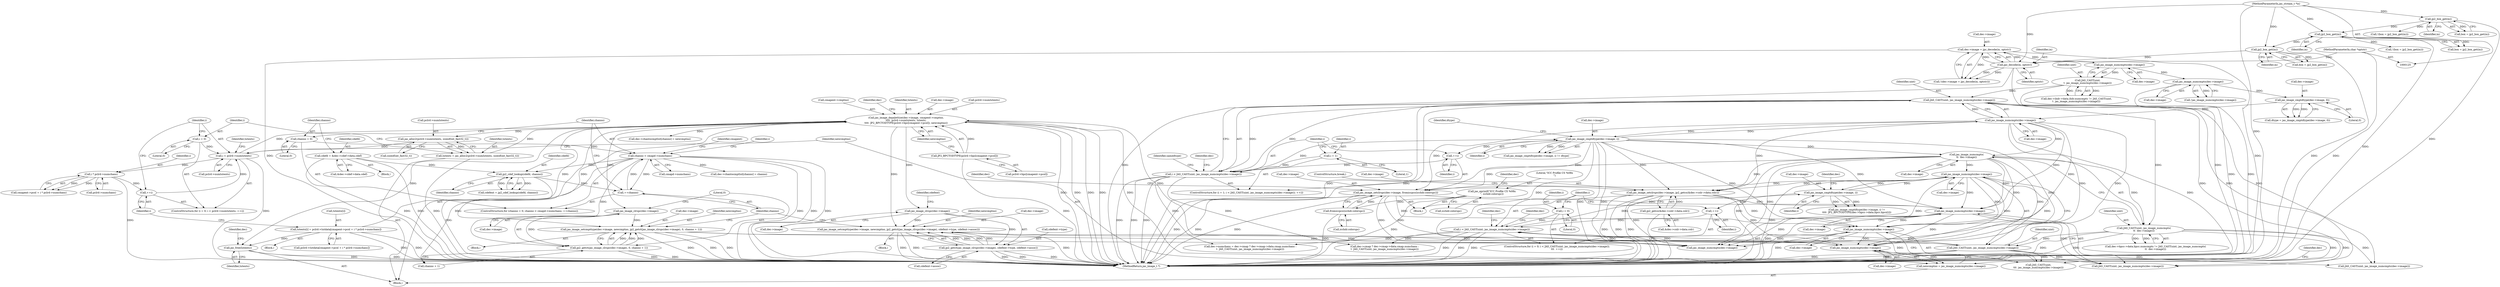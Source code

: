 digraph "0_jasper_e24bdc716c3327b067c551bc6cfb97fd2370358d_0@API" {
"1000998" [label="(Call,jas_free(lutents))"];
"1000971" [label="(Call,jas_image_depalettize(dec->image, cmapent->cmptno,\n\t\t\t\t  pclrd->numlutents, lutents,\n\t\t\t\t  JP2_BPCTODTYPE(pclrd->bpc[cmapent->pcol]), newcmptno))"];
"1000967" [label="(Call,jas_image_numcmpts(dec->image))"];
"1000601" [label="(Call,jas_image_setclrspc(dec->image, jp2_getcs(&dec->colr->data.colr)))"];
"1000528" [label="(Call,jas_image_numcmpts(\n\t\t  dec->image))"];
"1000441" [label="(Call,jas_image_numcmpts(dec->image))"];
"1000450" [label="(Call,jas_image_cmptdtype(dec->image, i))"];
"1000437" [label="(Call,i < JAS_CAST(uint, jas_image_numcmpts(dec->image)))"];
"1000445" [label="(Call,++i)"];
"1000434" [label="(Call,i = 1)"];
"1000439" [label="(Call,JAS_CAST(uint, jas_image_numcmpts(dec->image)))"];
"1000404" [label="(Call,JAS_CAST(uint,\n\t  jas_image_numcmpts(dec->image)))"];
"1000406" [label="(Call,jas_image_numcmpts(dec->image))"];
"1000373" [label="(Call,dec->image = jpc_decode(in, optstr))"];
"1000377" [label="(Call,jpc_decode(in, optstr))"];
"1000231" [label="(Call,jp2_box_get(in))"];
"1000206" [label="(Call,jp2_box_get(in))"];
"1000167" [label="(Call,jp2_box_get(in))"];
"1000126" [label="(MethodParameterIn,jas_stream_t *in)"];
"1000127" [label="(MethodParameterIn,char *optstr)"];
"1000428" [label="(Call,jas_image_cmptdtype(dec->image, 0))"];
"1000415" [label="(Call,jas_image_numcmpts(dec->image))"];
"1000547" [label="(Call,jas_image_numcmpts(dec->image))"];
"1000556" [label="(Call,jas_image_cmptdtype(dec->image, i))"];
"1000543" [label="(Call,i < JAS_CAST(uint, jas_image_numcmpts(dec->image)))"];
"1000551" [label="(Call,++i)"];
"1000540" [label="(Call,i = 0)"];
"1000545" [label="(Call,JAS_CAST(uint, jas_image_numcmpts(dec->image)))"];
"1000526" [label="(Call,JAS_CAST(uint, jas_image_numcmpts(\n\t\t  dec->image)))"];
"1000605" [label="(Call,jp2_getcs(&dec->colr->data.colr))"];
"1001015" [label="(Call,jas_image_setcmpttype(dec->image, newcmptno, jp2_getct(jas_image_clrspc(dec->image), cdefent->type, cdefent->assoc)))"];
"1001021" [label="(Call,jas_image_clrspc(dec->image))"];
"1001020" [label="(Call,jp2_getct(jas_image_clrspc(dec->image), cdefent->type, cdefent->assoc))"];
"1000739" [label="(Call,jas_image_numcmpts(dec->image))"];
"1000653" [label="(Call,jas_image_setclrspc(dec->image, fromiccpcs(icchdr.colorspc)))"];
"1000657" [label="(Call,fromiccpcs(icchdr.colorspc))"];
"1000648" [label="(Call,jas_eprintf(\"ICC Profile CS %08x\n\", icchdr.colorspc))"];
"1000777" [label="(Call,jas_image_numcmpts(dec->image))"];
"1001033" [label="(Call,jas_image_setcmpttype(dec->image, newcmptno, jp2_getct(jas_image_clrspc(dec->image), 0, channo + 1)))"];
"1001039" [label="(Call,jas_image_clrspc(dec->image))"];
"1001038" [label="(Call,jp2_getct(jas_image_clrspc(dec->image), 0, channo + 1))"];
"1000890" [label="(Call,channo < cmapd->numchans)"];
"1000887" [label="(Call,channo = 0)"];
"1000895" [label="(Call,++channo)"];
"1001007" [label="(Call,jp2_cdef_lookup(cdefd, channo))"];
"1000876" [label="(Call,cdefd = &dec->cdef->data.cdef)"];
"1000940" [label="(Call,i < pclrd->numlutents)"];
"1000937" [label="(Call,i = 0)"];
"1000945" [label="(Call,++i)"];
"1000960" [label="(Call,i * pclrd->numchans)"];
"1000930" [label="(Call,jas_alloc2(pclrd->numlutents, sizeof(int_fast32_t)))"];
"1000928" [label="(Call,lutents = jas_alloc2(pclrd->numlutents, sizeof(int_fast32_t)))"];
"1000948" [label="(Call,lutents[i] = pclrd->lutdata[cmapent->pcol + i * pclrd->numchans])"];
"1000982" [label="(Call,JP2_BPCTODTYPE(pclrd->bpc[cmapent->pcol]))"];
"1000965" [label="(Call,newcmptno = jas_image_numcmpts(dec->image))"];
"1000204" [label="(Call,box = jp2_box_get(in))"];
"1000948" [label="(Call,lutents[i] = pclrd->lutdata[cmapent->pcol + i * pclrd->numchans])"];
"1000528" [label="(Call,jas_image_numcmpts(\n\t\t  dec->image))"];
"1000546" [label="(Identifier,uint)"];
"1001015" [label="(Call,jas_image_setcmpttype(dec->image, newcmptno, jp2_getct(jas_image_clrspc(dec->image), cdefent->type, cdefent->assoc)))"];
"1000949" [label="(Call,lutents[i])"];
"1000978" [label="(Call,pclrd->numlutents)"];
"1000560" [label="(Identifier,i)"];
"1000938" [label="(Identifier,i)"];
"1000658" [label="(Call,icchdr.colorspc)"];
"1000436" [label="(Literal,1)"];
"1001007" [label="(Call,jp2_cdef_lookup(cdefd, channo))"];
"1000650" [label="(Call,icchdr.colorspc)"];
"1001028" [label="(Call,cdefent->assoc)"];
"1000975" [label="(Call,cmapent->cmptno)"];
"1001026" [label="(Identifier,cdefent)"];
"1000373" [label="(Call,dec->image = jpc_decode(in, optstr))"];
"1001053" [label="(Call,JAS_CAST(uint, jas_image_numcmpts(dec->image)))"];
"1000892" [label="(Call,cmapd->numchans)"];
"1000962" [label="(Call,pclrd->numchans)"];
"1001049" [label="(Identifier,i)"];
"1001009" [label="(Identifier,channo)"];
"1000940" [label="(Call,i < pclrd->numlutents)"];
"1000428" [label="(Call,jas_image_cmptdtype(dec->image, 0))"];
"1001034" [label="(Call,dec->image)"];
"1001008" [label="(Identifier,cdefd)"];
"1000126" [label="(MethodParameterIn,jas_stream_t *in)"];
"1000968" [label="(Call,dec->image)"];
"1000740" [label="(Call,dec->image)"];
"1001005" [label="(Call,cdefent = jp2_cdef_lookup(cdefd, channo))"];
"1000445" [label="(Call,++i)"];
"1000527" [label="(Identifier,uint)"];
"1000451" [label="(Call,dec->image)"];
"1000971" [label="(Call,jas_image_depalettize(dec->image, cmapent->cmptno,\n\t\t\t\t  pclrd->numlutents, lutents,\n\t\t\t\t  JP2_BPCTODTYPE(pclrd->bpc[cmapent->pcol]), newcmptno))"];
"1000967" [label="(Call,jas_image_numcmpts(dec->image))"];
"1000378" [label="(Identifier,in)"];
"1000206" [label="(Call,jp2_box_get(in))"];
"1000542" [label="(Literal,0)"];
"1001025" [label="(Call,cdefent->type)"];
"1000429" [label="(Call,dec->image)"];
"1000929" [label="(Identifier,lutents)"];
"1000960" [label="(Call,i * pclrd->numchans)"];
"1000406" [label="(Call,jas_image_numcmpts(dec->image))"];
"1000551" [label="(Call,++i)"];
"1000543" [label="(Call,i < JAS_CAST(uint, jas_image_numcmpts(dec->image)))"];
"1000956" [label="(Call,cmapent->pcol + i * pclrd->numchans)"];
"1000931" [label="(Call,pclrd->numlutents)"];
"1001055" [label="(Call,jas_image_numcmpts(dec->image))"];
"1001002" [label="(Identifier,dec)"];
"1000739" [label="(Call,jas_image_numcmpts(dec->image))"];
"1000426" [label="(Call,dtype = jas_image_cmptdtype(dec->image, 0))"];
"1000890" [label="(Call,channo < cmapd->numchans)"];
"1000998" [label="(Call,jas_free(lutents))"];
"1000165" [label="(Call,box = jp2_box_get(in))"];
"1000555" [label="(Call,jas_image_cmptdtype(dec->image, i) !=\n\t\t\t\t  JP2_BPCTODTYPE(dec->bpcc->data.bpcc.bpcs[i]))"];
"1000567" [label="(Identifier,dec)"];
"1000583" [label="(Identifier,dec)"];
"1001020" [label="(Call,jp2_getct(jas_image_clrspc(dec->image), cdefent->type, cdefent->assoc))"];
"1000950" [label="(Identifier,lutents)"];
"1000414" [label="(Call,!jas_image_numcmpts(dec->image))"];
"1000655" [label="(Identifier,dec)"];
"1000930" [label="(Call,jas_alloc2(pclrd->numlutents, sizeof(int_fast32_t)))"];
"1000558" [label="(Identifier,dec)"];
"1000649" [label="(Literal,\"ICC Profile CS %08x\n\")"];
"1000961" [label="(Identifier,i)"];
"1000127" [label="(MethodParameterIn,char *optstr)"];
"1000913" [label="(Call,dec->chantocmptlut[channo] = channo)"];
"1001044" [label="(Call,channo + 1)"];
"1000601" [label="(Call,jas_image_setclrspc(dec->image, jp2_getcs(&dec->colr->data.colr)))"];
"1000435" [label="(Identifier,i)"];
"1000982" [label="(Call,JP2_BPCTODTYPE(pclrd->bpc[cmapent->pcol]))"];
"1000404" [label="(Call,JAS_CAST(uint,\n\t  jas_image_numcmpts(dec->image)))"];
"1000407" [label="(Call,dec->image)"];
"1000947" [label="(Block,)"];
"1000441" [label="(Call,jas_image_numcmpts(dec->image))"];
"1000207" [label="(Identifier,in)"];
"1000540" [label="(Call,i = 0)"];
"1000544" [label="(Identifier,i)"];
"1000606" [label="(Call,&dec->colr->data.colr)"];
"1000440" [label="(Identifier,uint)"];
"1000167" [label="(Call,jp2_box_get(in))"];
"1000899" [label="(Identifier,cmapent)"];
"1001004" [label="(Block,)"];
"1000415" [label="(Call,jas_image_numcmpts(dec->image))"];
"1000653" [label="(Call,jas_image_setclrspc(dec->image, fromiccpcs(icchdr.colorspc)))"];
"1000886" [label="(ControlStructure,for (channo = 0; channo < cmapd->numchans; ++channo))"];
"1000541" [label="(Identifier,i)"];
"1000548" [label="(Call,dec->image)"];
"1000545" [label="(Call,JAS_CAST(uint, jas_image_numcmpts(dec->image)))"];
"1000934" [label="(Call,sizeof(int_fast32_t))"];
"1000416" [label="(Call,dec->image)"];
"1001038" [label="(Call,jp2_getct(jas_image_clrspc(dec->image), 0, channo + 1))"];
"1000941" [label="(Identifier,i)"];
"1000605" [label="(Call,jp2_getcs(&dec->colr->data.colr))"];
"1000994" [label="(Identifier,dec)"];
"1000664" [label="(Identifier,dec)"];
"1000889" [label="(Literal,0)"];
"1001019" [label="(Identifier,newcmptno)"];
"1000439" [label="(Call,JAS_CAST(uint, jas_image_numcmpts(dec->image)))"];
"1000539" [label="(ControlStructure,for (i = 0; i < JAS_CAST(uint, jas_image_numcmpts(dec->image));\n\t\t\t  ++i))"];
"1000552" [label="(Identifier,i)"];
"1000442" [label="(Call,dec->image)"];
"1001039" [label="(Call,jas_image_clrspc(dec->image))"];
"1000720" [label="(Call,dec->numchans = dec->cmap ? dec->cmap->data.cmap.numchans :\n\t  JAS_CAST(uint, jas_image_numcmpts(dec->image)))"];
"1000939" [label="(Literal,0)"];
"1000973" [label="(Identifier,dec)"];
"1000599" [label="(Block,)"];
"1000614" [label="(ControlStructure,break;)"];
"1000891" [label="(Identifier,channo)"];
"1000928" [label="(Call,lutents = jas_alloc2(pclrd->numlutents, sizeof(int_fast32_t)))"];
"1001033" [label="(Call,jas_image_setcmpttype(dec->image, newcmptno, jp2_getct(jas_image_clrspc(dec->image), 0, channo + 1)))"];
"1000557" [label="(Call,dec->image)"];
"1000433" [label="(ControlStructure,for (i = 1; i < JAS_CAST(uint, jas_image_numcmpts(dec->image)); ++i))"];
"1000434" [label="(Call,i = 1)"];
"1001022" [label="(Call,dec->image)"];
"1000454" [label="(Identifier,i)"];
"1001043" [label="(Literal,0)"];
"1000983" [label="(Call,pclrd->bpc[cmapent->pcol])"];
"1000887" [label="(Call,channo = 0)"];
"1000405" [label="(Identifier,uint)"];
"1000437" [label="(Call,i < JAS_CAST(uint, jas_image_numcmpts(dec->image)))"];
"1000927" [label="(Block,)"];
"1000231" [label="(Call,jp2_box_get(in))"];
"1000374" [label="(Call,dec->image)"];
"1000455" [label="(Identifier,dtype)"];
"1000952" [label="(Call,pclrd->lutdata[cmapent->pcol + i * pclrd->numchans])"];
"1000450" [label="(Call,jas_image_cmptdtype(dec->image, i))"];
"1000981" [label="(Identifier,lutents)"];
"1000526" [label="(Call,JAS_CAST(uint, jas_image_numcmpts(\n\t\t  dec->image)))"];
"1000877" [label="(Identifier,cdefd)"];
"1001040" [label="(Call,dec->image)"];
"1000896" [label="(Identifier,channo)"];
"1000547" [label="(Call,jas_image_numcmpts(dec->image))"];
"1000232" [label="(Identifier,in)"];
"1000965" [label="(Call,newcmptno = jas_image_numcmpts(dec->image))"];
"1000438" [label="(Identifier,i)"];
"1000654" [label="(Call,dec->image)"];
"1000164" [label="(Call,!(box = jp2_box_get(in)))"];
"1000556" [label="(Call,jas_image_cmptdtype(dec->image, i))"];
"1000945" [label="(Call,++i)"];
"1000229" [label="(Call,box = jp2_box_get(in))"];
"1000878" [label="(Call,&dec->cdef->data.cdef)"];
"1000203" [label="(Call,!(box = jp2_box_get(in)))"];
"1000394" [label="(Call,dec->ihdr->data.ihdr.numcmpts != JAS_CAST(uint,\n\t  jas_image_numcmpts(dec->image)))"];
"1000991" [label="(Call,dec->chantocmptlut[channo] = newcmptno)"];
"1000972" [label="(Call,dec->image)"];
"1000446" [label="(Identifier,i)"];
"1000657" [label="(Call,fromiccpcs(icchdr.colorspc))"];
"1000372" [label="(Call,!(dec->image = jpc_decode(in, optstr)))"];
"1000516" [label="(Call,dec->bpcc->data.bpcc.numcmpts != JAS_CAST(uint, jas_image_numcmpts(\n\t\t  dec->image)))"];
"1001037" [label="(Identifier,newcmptno)"];
"1000937" [label="(Call,i = 0)"];
"1000529" [label="(Call,dec->image)"];
"1000855" [label="(Block,)"];
"1000777" [label="(Call,jas_image_numcmpts(dec->image))"];
"1001032" [label="(Block,)"];
"1000876" [label="(Call,cdefd = &dec->cdef->data.cdef)"];
"1000737" [label="(Call,JAS_CAST(uint, jas_image_numcmpts(dec->image)))"];
"1000464" [label="(Identifier,samedtype)"];
"1001265" [label="(MethodReturn,jas_image_t *)"];
"1000778" [label="(Call,dec->image)"];
"1000888" [label="(Identifier,channo)"];
"1000895" [label="(Call,++channo)"];
"1000602" [label="(Call,dec->image)"];
"1000724" [label="(Call,dec->cmap ? dec->cmap->data.cmap.numchans :\n\t  JAS_CAST(uint, jas_image_numcmpts(dec->image)))"];
"1000966" [label="(Identifier,newcmptno)"];
"1000999" [label="(Identifier,lutents)"];
"1000946" [label="(Identifier,i)"];
"1000775" [label="(Call,JAS_CAST(uint,\n\t\t\t  jas_image_numcmpts(dec->image)))"];
"1000377" [label="(Call,jpc_decode(in, optstr))"];
"1000452" [label="(Identifier,dec)"];
"1001016" [label="(Call,dec->image)"];
"1000648" [label="(Call,jas_eprintf(\"ICC Profile CS %08x\n\", icchdr.colorspc))"];
"1000990" [label="(Identifier,newcmptno)"];
"1000942" [label="(Call,pclrd->numlutents)"];
"1001021" [label="(Call,jas_image_clrspc(dec->image))"];
"1000379" [label="(Identifier,optstr)"];
"1000432" [label="(Literal,0)"];
"1000168" [label="(Identifier,in)"];
"1000449" [label="(Call,jas_image_cmptdtype(dec->image, i) != dtype)"];
"1000936" [label="(ControlStructure,for (i = 0; i < pclrd->numlutents; ++i))"];
"1000998" -> "1000927"  [label="AST: "];
"1000998" -> "1000999"  [label="CFG: "];
"1000999" -> "1000998"  [label="AST: "];
"1001002" -> "1000998"  [label="CFG: "];
"1000998" -> "1001265"  [label="DDG: "];
"1000998" -> "1001265"  [label="DDG: "];
"1000971" -> "1000998"  [label="DDG: "];
"1000948" -> "1000998"  [label="DDG: "];
"1000971" -> "1000927"  [label="AST: "];
"1000971" -> "1000990"  [label="CFG: "];
"1000972" -> "1000971"  [label="AST: "];
"1000975" -> "1000971"  [label="AST: "];
"1000978" -> "1000971"  [label="AST: "];
"1000981" -> "1000971"  [label="AST: "];
"1000982" -> "1000971"  [label="AST: "];
"1000990" -> "1000971"  [label="AST: "];
"1000994" -> "1000971"  [label="CFG: "];
"1000971" -> "1001265"  [label="DDG: "];
"1000971" -> "1001265"  [label="DDG: "];
"1000971" -> "1001265"  [label="DDG: "];
"1000971" -> "1001265"  [label="DDG: "];
"1000971" -> "1000930"  [label="DDG: "];
"1000967" -> "1000971"  [label="DDG: "];
"1000940" -> "1000971"  [label="DDG: "];
"1000928" -> "1000971"  [label="DDG: "];
"1000948" -> "1000971"  [label="DDG: "];
"1000982" -> "1000971"  [label="DDG: "];
"1000965" -> "1000971"  [label="DDG: "];
"1000971" -> "1000991"  [label="DDG: "];
"1000971" -> "1001015"  [label="DDG: "];
"1000971" -> "1001021"  [label="DDG: "];
"1000971" -> "1001033"  [label="DDG: "];
"1000971" -> "1001039"  [label="DDG: "];
"1000967" -> "1000965"  [label="AST: "];
"1000967" -> "1000968"  [label="CFG: "];
"1000968" -> "1000967"  [label="AST: "];
"1000965" -> "1000967"  [label="CFG: "];
"1000967" -> "1000965"  [label="DDG: "];
"1000601" -> "1000967"  [label="DDG: "];
"1001015" -> "1000967"  [label="DDG: "];
"1000739" -> "1000967"  [label="DDG: "];
"1000528" -> "1000967"  [label="DDG: "];
"1000777" -> "1000967"  [label="DDG: "];
"1000450" -> "1000967"  [label="DDG: "];
"1000653" -> "1000967"  [label="DDG: "];
"1001033" -> "1000967"  [label="DDG: "];
"1000441" -> "1000967"  [label="DDG: "];
"1000547" -> "1000967"  [label="DDG: "];
"1000601" -> "1000599"  [label="AST: "];
"1000601" -> "1000605"  [label="CFG: "];
"1000602" -> "1000601"  [label="AST: "];
"1000605" -> "1000601"  [label="AST: "];
"1000614" -> "1000601"  [label="CFG: "];
"1000601" -> "1001265"  [label="DDG: "];
"1000601" -> "1001265"  [label="DDG: "];
"1000601" -> "1001265"  [label="DDG: "];
"1000528" -> "1000601"  [label="DDG: "];
"1000450" -> "1000601"  [label="DDG: "];
"1000441" -> "1000601"  [label="DDG: "];
"1000547" -> "1000601"  [label="DDG: "];
"1000605" -> "1000601"  [label="DDG: "];
"1000601" -> "1000739"  [label="DDG: "];
"1000601" -> "1000777"  [label="DDG: "];
"1000601" -> "1001055"  [label="DDG: "];
"1000528" -> "1000526"  [label="AST: "];
"1000528" -> "1000529"  [label="CFG: "];
"1000529" -> "1000528"  [label="AST: "];
"1000526" -> "1000528"  [label="CFG: "];
"1000528" -> "1001265"  [label="DDG: "];
"1000528" -> "1000526"  [label="DDG: "];
"1000441" -> "1000528"  [label="DDG: "];
"1000450" -> "1000528"  [label="DDG: "];
"1000528" -> "1000547"  [label="DDG: "];
"1000528" -> "1000653"  [label="DDG: "];
"1000528" -> "1000739"  [label="DDG: "];
"1000528" -> "1000777"  [label="DDG: "];
"1000528" -> "1001055"  [label="DDG: "];
"1000441" -> "1000439"  [label="AST: "];
"1000441" -> "1000442"  [label="CFG: "];
"1000442" -> "1000441"  [label="AST: "];
"1000439" -> "1000441"  [label="CFG: "];
"1000441" -> "1001265"  [label="DDG: "];
"1000441" -> "1000439"  [label="DDG: "];
"1000450" -> "1000441"  [label="DDG: "];
"1000428" -> "1000441"  [label="DDG: "];
"1000441" -> "1000450"  [label="DDG: "];
"1000441" -> "1000653"  [label="DDG: "];
"1000441" -> "1000739"  [label="DDG: "];
"1000441" -> "1000777"  [label="DDG: "];
"1000441" -> "1001055"  [label="DDG: "];
"1000450" -> "1000449"  [label="AST: "];
"1000450" -> "1000454"  [label="CFG: "];
"1000451" -> "1000450"  [label="AST: "];
"1000454" -> "1000450"  [label="AST: "];
"1000455" -> "1000450"  [label="CFG: "];
"1000450" -> "1001265"  [label="DDG: "];
"1000450" -> "1001265"  [label="DDG: "];
"1000450" -> "1000445"  [label="DDG: "];
"1000450" -> "1000449"  [label="DDG: "];
"1000450" -> "1000449"  [label="DDG: "];
"1000437" -> "1000450"  [label="DDG: "];
"1000450" -> "1000653"  [label="DDG: "];
"1000450" -> "1000739"  [label="DDG: "];
"1000450" -> "1000777"  [label="DDG: "];
"1000450" -> "1001055"  [label="DDG: "];
"1000437" -> "1000433"  [label="AST: "];
"1000437" -> "1000439"  [label="CFG: "];
"1000438" -> "1000437"  [label="AST: "];
"1000439" -> "1000437"  [label="AST: "];
"1000452" -> "1000437"  [label="CFG: "];
"1000464" -> "1000437"  [label="CFG: "];
"1000437" -> "1001265"  [label="DDG: "];
"1000437" -> "1001265"  [label="DDG: "];
"1000437" -> "1001265"  [label="DDG: "];
"1000445" -> "1000437"  [label="DDG: "];
"1000434" -> "1000437"  [label="DDG: "];
"1000439" -> "1000437"  [label="DDG: "];
"1000439" -> "1000437"  [label="DDG: "];
"1000437" -> "1000720"  [label="DDG: "];
"1000437" -> "1000724"  [label="DDG: "];
"1000445" -> "1000433"  [label="AST: "];
"1000445" -> "1000446"  [label="CFG: "];
"1000446" -> "1000445"  [label="AST: "];
"1000438" -> "1000445"  [label="CFG: "];
"1000434" -> "1000433"  [label="AST: "];
"1000434" -> "1000436"  [label="CFG: "];
"1000435" -> "1000434"  [label="AST: "];
"1000436" -> "1000434"  [label="AST: "];
"1000438" -> "1000434"  [label="CFG: "];
"1000440" -> "1000439"  [label="AST: "];
"1000439" -> "1001265"  [label="DDG: "];
"1000439" -> "1001265"  [label="DDG: "];
"1000404" -> "1000439"  [label="DDG: "];
"1000439" -> "1000526"  [label="DDG: "];
"1000439" -> "1000737"  [label="DDG: "];
"1000439" -> "1000775"  [label="DDG: "];
"1000439" -> "1001053"  [label="DDG: "];
"1000404" -> "1000394"  [label="AST: "];
"1000404" -> "1000406"  [label="CFG: "];
"1000405" -> "1000404"  [label="AST: "];
"1000406" -> "1000404"  [label="AST: "];
"1000394" -> "1000404"  [label="CFG: "];
"1000404" -> "1001265"  [label="DDG: "];
"1000404" -> "1000394"  [label="DDG: "];
"1000404" -> "1000394"  [label="DDG: "];
"1000406" -> "1000404"  [label="DDG: "];
"1000406" -> "1000407"  [label="CFG: "];
"1000407" -> "1000406"  [label="AST: "];
"1000373" -> "1000406"  [label="DDG: "];
"1000406" -> "1000415"  [label="DDG: "];
"1000373" -> "1000372"  [label="AST: "];
"1000373" -> "1000377"  [label="CFG: "];
"1000374" -> "1000373"  [label="AST: "];
"1000377" -> "1000373"  [label="AST: "];
"1000372" -> "1000373"  [label="CFG: "];
"1000373" -> "1001265"  [label="DDG: "];
"1000373" -> "1001265"  [label="DDG: "];
"1000373" -> "1000372"  [label="DDG: "];
"1000377" -> "1000373"  [label="DDG: "];
"1000377" -> "1000373"  [label="DDG: "];
"1000377" -> "1000379"  [label="CFG: "];
"1000378" -> "1000377"  [label="AST: "];
"1000379" -> "1000377"  [label="AST: "];
"1000377" -> "1001265"  [label="DDG: "];
"1000377" -> "1001265"  [label="DDG: "];
"1000377" -> "1000372"  [label="DDG: "];
"1000377" -> "1000372"  [label="DDG: "];
"1000231" -> "1000377"  [label="DDG: "];
"1000126" -> "1000377"  [label="DDG: "];
"1000127" -> "1000377"  [label="DDG: "];
"1000231" -> "1000229"  [label="AST: "];
"1000231" -> "1000232"  [label="CFG: "];
"1000232" -> "1000231"  [label="AST: "];
"1000229" -> "1000231"  [label="CFG: "];
"1000231" -> "1001265"  [label="DDG: "];
"1000231" -> "1000229"  [label="DDG: "];
"1000206" -> "1000231"  [label="DDG: "];
"1000126" -> "1000231"  [label="DDG: "];
"1000206" -> "1000204"  [label="AST: "];
"1000206" -> "1000207"  [label="CFG: "];
"1000207" -> "1000206"  [label="AST: "];
"1000204" -> "1000206"  [label="CFG: "];
"1000206" -> "1001265"  [label="DDG: "];
"1000206" -> "1000203"  [label="DDG: "];
"1000206" -> "1000204"  [label="DDG: "];
"1000167" -> "1000206"  [label="DDG: "];
"1000126" -> "1000206"  [label="DDG: "];
"1000167" -> "1000165"  [label="AST: "];
"1000167" -> "1000168"  [label="CFG: "];
"1000168" -> "1000167"  [label="AST: "];
"1000165" -> "1000167"  [label="CFG: "];
"1000167" -> "1001265"  [label="DDG: "];
"1000167" -> "1000164"  [label="DDG: "];
"1000167" -> "1000165"  [label="DDG: "];
"1000126" -> "1000167"  [label="DDG: "];
"1000126" -> "1000125"  [label="AST: "];
"1000126" -> "1001265"  [label="DDG: "];
"1000127" -> "1000125"  [label="AST: "];
"1000127" -> "1001265"  [label="DDG: "];
"1000428" -> "1000426"  [label="AST: "];
"1000428" -> "1000432"  [label="CFG: "];
"1000429" -> "1000428"  [label="AST: "];
"1000432" -> "1000428"  [label="AST: "];
"1000426" -> "1000428"  [label="CFG: "];
"1000428" -> "1000426"  [label="DDG: "];
"1000428" -> "1000426"  [label="DDG: "];
"1000415" -> "1000428"  [label="DDG: "];
"1000415" -> "1000414"  [label="AST: "];
"1000415" -> "1000416"  [label="CFG: "];
"1000416" -> "1000415"  [label="AST: "];
"1000414" -> "1000415"  [label="CFG: "];
"1000415" -> "1001265"  [label="DDG: "];
"1000415" -> "1000414"  [label="DDG: "];
"1000547" -> "1000545"  [label="AST: "];
"1000547" -> "1000548"  [label="CFG: "];
"1000548" -> "1000547"  [label="AST: "];
"1000545" -> "1000547"  [label="CFG: "];
"1000547" -> "1001265"  [label="DDG: "];
"1000547" -> "1000545"  [label="DDG: "];
"1000556" -> "1000547"  [label="DDG: "];
"1000547" -> "1000556"  [label="DDG: "];
"1000547" -> "1000653"  [label="DDG: "];
"1000547" -> "1000739"  [label="DDG: "];
"1000547" -> "1000777"  [label="DDG: "];
"1000547" -> "1001055"  [label="DDG: "];
"1000556" -> "1000555"  [label="AST: "];
"1000556" -> "1000560"  [label="CFG: "];
"1000557" -> "1000556"  [label="AST: "];
"1000560" -> "1000556"  [label="AST: "];
"1000567" -> "1000556"  [label="CFG: "];
"1000556" -> "1000551"  [label="DDG: "];
"1000556" -> "1000555"  [label="DDG: "];
"1000556" -> "1000555"  [label="DDG: "];
"1000543" -> "1000556"  [label="DDG: "];
"1000543" -> "1000539"  [label="AST: "];
"1000543" -> "1000545"  [label="CFG: "];
"1000544" -> "1000543"  [label="AST: "];
"1000545" -> "1000543"  [label="AST: "];
"1000558" -> "1000543"  [label="CFG: "];
"1000583" -> "1000543"  [label="CFG: "];
"1000543" -> "1001265"  [label="DDG: "];
"1000543" -> "1001265"  [label="DDG: "];
"1000543" -> "1001265"  [label="DDG: "];
"1000551" -> "1000543"  [label="DDG: "];
"1000540" -> "1000543"  [label="DDG: "];
"1000545" -> "1000543"  [label="DDG: "];
"1000545" -> "1000543"  [label="DDG: "];
"1000543" -> "1000720"  [label="DDG: "];
"1000543" -> "1000724"  [label="DDG: "];
"1000551" -> "1000539"  [label="AST: "];
"1000551" -> "1000552"  [label="CFG: "];
"1000552" -> "1000551"  [label="AST: "];
"1000544" -> "1000551"  [label="CFG: "];
"1000540" -> "1000539"  [label="AST: "];
"1000540" -> "1000542"  [label="CFG: "];
"1000541" -> "1000540"  [label="AST: "];
"1000542" -> "1000540"  [label="AST: "];
"1000544" -> "1000540"  [label="CFG: "];
"1000546" -> "1000545"  [label="AST: "];
"1000545" -> "1001265"  [label="DDG: "];
"1000545" -> "1001265"  [label="DDG: "];
"1000526" -> "1000545"  [label="DDG: "];
"1000545" -> "1000737"  [label="DDG: "];
"1000545" -> "1000775"  [label="DDG: "];
"1000545" -> "1001053"  [label="DDG: "];
"1000526" -> "1000516"  [label="AST: "];
"1000527" -> "1000526"  [label="AST: "];
"1000516" -> "1000526"  [label="CFG: "];
"1000526" -> "1001265"  [label="DDG: "];
"1000526" -> "1001265"  [label="DDG: "];
"1000526" -> "1000516"  [label="DDG: "];
"1000526" -> "1000516"  [label="DDG: "];
"1000526" -> "1000737"  [label="DDG: "];
"1000526" -> "1000775"  [label="DDG: "];
"1000526" -> "1001053"  [label="DDG: "];
"1000605" -> "1000606"  [label="CFG: "];
"1000606" -> "1000605"  [label="AST: "];
"1000605" -> "1001265"  [label="DDG: "];
"1001015" -> "1001004"  [label="AST: "];
"1001015" -> "1001020"  [label="CFG: "];
"1001016" -> "1001015"  [label="AST: "];
"1001019" -> "1001015"  [label="AST: "];
"1001020" -> "1001015"  [label="AST: "];
"1000896" -> "1001015"  [label="CFG: "];
"1001015" -> "1001265"  [label="DDG: "];
"1001015" -> "1001265"  [label="DDG: "];
"1001015" -> "1001265"  [label="DDG: "];
"1001021" -> "1001015"  [label="DDG: "];
"1001020" -> "1001015"  [label="DDG: "];
"1001020" -> "1001015"  [label="DDG: "];
"1001020" -> "1001015"  [label="DDG: "];
"1001015" -> "1001055"  [label="DDG: "];
"1001021" -> "1001020"  [label="AST: "];
"1001021" -> "1001022"  [label="CFG: "];
"1001022" -> "1001021"  [label="AST: "];
"1001026" -> "1001021"  [label="CFG: "];
"1001021" -> "1001020"  [label="DDG: "];
"1001020" -> "1001028"  [label="CFG: "];
"1001025" -> "1001020"  [label="AST: "];
"1001028" -> "1001020"  [label="AST: "];
"1001020" -> "1001265"  [label="DDG: "];
"1001020" -> "1001265"  [label="DDG: "];
"1001020" -> "1001265"  [label="DDG: "];
"1000739" -> "1000737"  [label="AST: "];
"1000739" -> "1000740"  [label="CFG: "];
"1000740" -> "1000739"  [label="AST: "];
"1000737" -> "1000739"  [label="CFG: "];
"1000739" -> "1001265"  [label="DDG: "];
"1000739" -> "1000737"  [label="DDG: "];
"1000653" -> "1000739"  [label="DDG: "];
"1000739" -> "1000777"  [label="DDG: "];
"1000739" -> "1001055"  [label="DDG: "];
"1000653" -> "1000599"  [label="AST: "];
"1000653" -> "1000657"  [label="CFG: "];
"1000654" -> "1000653"  [label="AST: "];
"1000657" -> "1000653"  [label="AST: "];
"1000664" -> "1000653"  [label="CFG: "];
"1000653" -> "1001265"  [label="DDG: "];
"1000653" -> "1001265"  [label="DDG: "];
"1000653" -> "1001265"  [label="DDG: "];
"1000657" -> "1000653"  [label="DDG: "];
"1000653" -> "1000777"  [label="DDG: "];
"1000653" -> "1001055"  [label="DDG: "];
"1000657" -> "1000658"  [label="CFG: "];
"1000658" -> "1000657"  [label="AST: "];
"1000657" -> "1001265"  [label="DDG: "];
"1000648" -> "1000657"  [label="DDG: "];
"1000648" -> "1000599"  [label="AST: "];
"1000648" -> "1000650"  [label="CFG: "];
"1000649" -> "1000648"  [label="AST: "];
"1000650" -> "1000648"  [label="AST: "];
"1000655" -> "1000648"  [label="CFG: "];
"1000648" -> "1001265"  [label="DDG: "];
"1000777" -> "1000775"  [label="AST: "];
"1000777" -> "1000778"  [label="CFG: "];
"1000778" -> "1000777"  [label="AST: "];
"1000775" -> "1000777"  [label="CFG: "];
"1000777" -> "1001265"  [label="DDG: "];
"1000777" -> "1000775"  [label="DDG: "];
"1000777" -> "1001055"  [label="DDG: "];
"1001033" -> "1001032"  [label="AST: "];
"1001033" -> "1001038"  [label="CFG: "];
"1001034" -> "1001033"  [label="AST: "];
"1001037" -> "1001033"  [label="AST: "];
"1001038" -> "1001033"  [label="AST: "];
"1000896" -> "1001033"  [label="CFG: "];
"1001033" -> "1001265"  [label="DDG: "];
"1001033" -> "1001265"  [label="DDG: "];
"1001033" -> "1001265"  [label="DDG: "];
"1001039" -> "1001033"  [label="DDG: "];
"1001038" -> "1001033"  [label="DDG: "];
"1001038" -> "1001033"  [label="DDG: "];
"1001038" -> "1001033"  [label="DDG: "];
"1001033" -> "1001055"  [label="DDG: "];
"1001039" -> "1001038"  [label="AST: "];
"1001039" -> "1001040"  [label="CFG: "];
"1001040" -> "1001039"  [label="AST: "];
"1001043" -> "1001039"  [label="CFG: "];
"1001039" -> "1001038"  [label="DDG: "];
"1001038" -> "1001044"  [label="CFG: "];
"1001043" -> "1001038"  [label="AST: "];
"1001044" -> "1001038"  [label="AST: "];
"1001038" -> "1001265"  [label="DDG: "];
"1001038" -> "1001265"  [label="DDG: "];
"1000890" -> "1001038"  [label="DDG: "];
"1000890" -> "1000886"  [label="AST: "];
"1000890" -> "1000892"  [label="CFG: "];
"1000891" -> "1000890"  [label="AST: "];
"1000892" -> "1000890"  [label="AST: "];
"1000899" -> "1000890"  [label="CFG: "];
"1001049" -> "1000890"  [label="CFG: "];
"1000890" -> "1001265"  [label="DDG: "];
"1000890" -> "1001265"  [label="DDG: "];
"1000890" -> "1001265"  [label="DDG: "];
"1000887" -> "1000890"  [label="DDG: "];
"1000895" -> "1000890"  [label="DDG: "];
"1000890" -> "1000895"  [label="DDG: "];
"1000890" -> "1000913"  [label="DDG: "];
"1000890" -> "1001007"  [label="DDG: "];
"1000890" -> "1001044"  [label="DDG: "];
"1000887" -> "1000886"  [label="AST: "];
"1000887" -> "1000889"  [label="CFG: "];
"1000888" -> "1000887"  [label="AST: "];
"1000889" -> "1000887"  [label="AST: "];
"1000891" -> "1000887"  [label="CFG: "];
"1000895" -> "1000886"  [label="AST: "];
"1000895" -> "1000896"  [label="CFG: "];
"1000896" -> "1000895"  [label="AST: "];
"1000891" -> "1000895"  [label="CFG: "];
"1001007" -> "1000895"  [label="DDG: "];
"1001007" -> "1001005"  [label="AST: "];
"1001007" -> "1001009"  [label="CFG: "];
"1001008" -> "1001007"  [label="AST: "];
"1001009" -> "1001007"  [label="AST: "];
"1001005" -> "1001007"  [label="CFG: "];
"1001007" -> "1001265"  [label="DDG: "];
"1001007" -> "1001005"  [label="DDG: "];
"1001007" -> "1001005"  [label="DDG: "];
"1000876" -> "1001007"  [label="DDG: "];
"1000876" -> "1000855"  [label="AST: "];
"1000876" -> "1000878"  [label="CFG: "];
"1000877" -> "1000876"  [label="AST: "];
"1000878" -> "1000876"  [label="AST: "];
"1000888" -> "1000876"  [label="CFG: "];
"1000876" -> "1001265"  [label="DDG: "];
"1000876" -> "1001265"  [label="DDG: "];
"1000940" -> "1000936"  [label="AST: "];
"1000940" -> "1000942"  [label="CFG: "];
"1000941" -> "1000940"  [label="AST: "];
"1000942" -> "1000940"  [label="AST: "];
"1000950" -> "1000940"  [label="CFG: "];
"1000966" -> "1000940"  [label="CFG: "];
"1000940" -> "1001265"  [label="DDG: "];
"1000937" -> "1000940"  [label="DDG: "];
"1000945" -> "1000940"  [label="DDG: "];
"1000930" -> "1000940"  [label="DDG: "];
"1000940" -> "1000960"  [label="DDG: "];
"1000937" -> "1000936"  [label="AST: "];
"1000937" -> "1000939"  [label="CFG: "];
"1000938" -> "1000937"  [label="AST: "];
"1000939" -> "1000937"  [label="AST: "];
"1000941" -> "1000937"  [label="CFG: "];
"1000945" -> "1000936"  [label="AST: "];
"1000945" -> "1000946"  [label="CFG: "];
"1000946" -> "1000945"  [label="AST: "];
"1000941" -> "1000945"  [label="CFG: "];
"1000960" -> "1000945"  [label="DDG: "];
"1000960" -> "1000956"  [label="AST: "];
"1000960" -> "1000962"  [label="CFG: "];
"1000961" -> "1000960"  [label="AST: "];
"1000962" -> "1000960"  [label="AST: "];
"1000956" -> "1000960"  [label="CFG: "];
"1000960" -> "1001265"  [label="DDG: "];
"1000960" -> "1000956"  [label="DDG: "];
"1000960" -> "1000956"  [label="DDG: "];
"1000930" -> "1000928"  [label="AST: "];
"1000930" -> "1000934"  [label="CFG: "];
"1000931" -> "1000930"  [label="AST: "];
"1000934" -> "1000930"  [label="AST: "];
"1000928" -> "1000930"  [label="CFG: "];
"1000930" -> "1000928"  [label="DDG: "];
"1000928" -> "1000927"  [label="AST: "];
"1000929" -> "1000928"  [label="AST: "];
"1000938" -> "1000928"  [label="CFG: "];
"1000928" -> "1001265"  [label="DDG: "];
"1000948" -> "1000947"  [label="AST: "];
"1000948" -> "1000952"  [label="CFG: "];
"1000949" -> "1000948"  [label="AST: "];
"1000952" -> "1000948"  [label="AST: "];
"1000946" -> "1000948"  [label="CFG: "];
"1000948" -> "1001265"  [label="DDG: "];
"1000948" -> "1001265"  [label="DDG: "];
"1000982" -> "1000983"  [label="CFG: "];
"1000983" -> "1000982"  [label="AST: "];
"1000990" -> "1000982"  [label="CFG: "];
"1000982" -> "1001265"  [label="DDG: "];
"1000965" -> "1000927"  [label="AST: "];
"1000966" -> "1000965"  [label="AST: "];
"1000973" -> "1000965"  [label="CFG: "];
}
